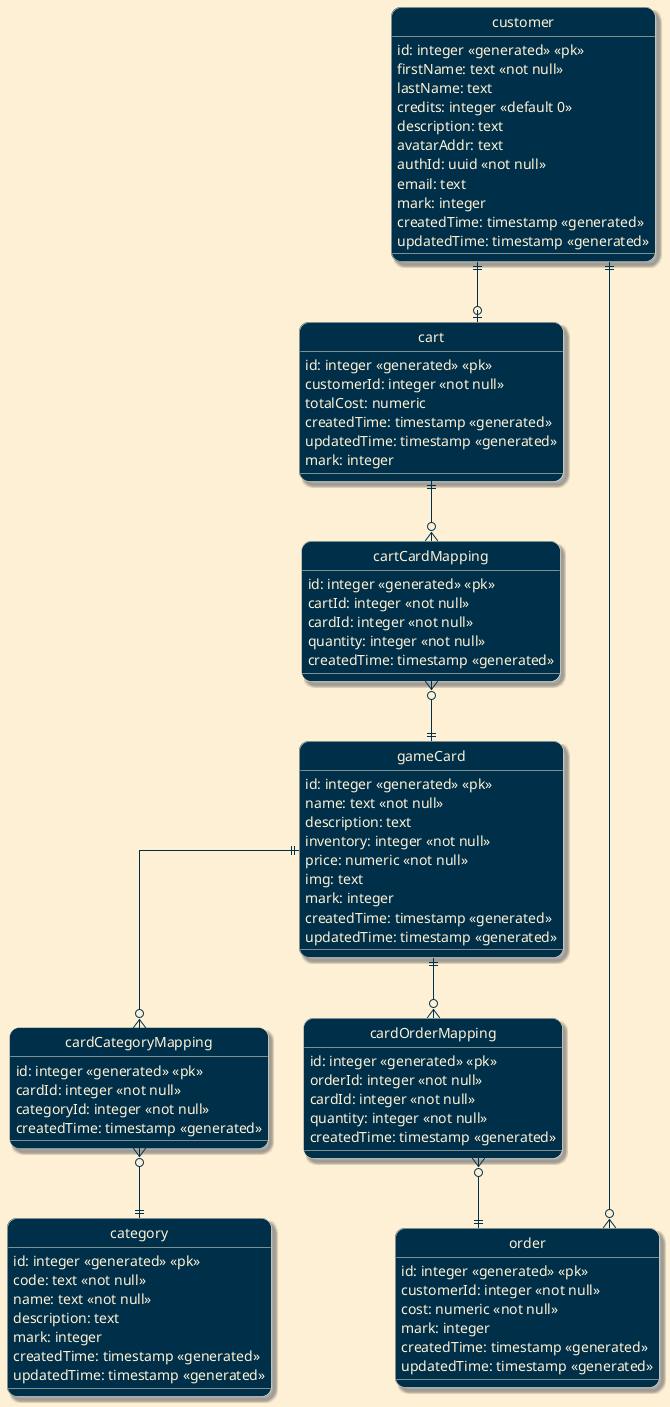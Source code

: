 @startuml game card rental entities
' left to right direction
hide circle
skinparam linetype ortho
skinparam backgroundColor #fdf0d5
skinparam roundcorner 20
skinparam shadowing true
skinparam class {
    backgroundColor #003049
    arrowColor #003049
    borderColor #fdf0d5
    fontColor #fdf0d5
    attributeFontColor #fdf0d5
}

entity customer {
    id: integer <<generated>> <<pk>>
    firstName: text <<not null>>
    lastName: text
    credits: integer <<default 0>>
    description: text
    avatarAddr: text
    authId: uuid <<not null>>
    email: text
    mark: integer
    createdTime: timestamp <<generated>>
    updatedTime: timestamp <<generated>>
}

entity gameCard {
    id: integer <<generated>> <<pk>>
    name: text <<not null>>
    description: text
    inventory: integer <<not null>>
    price: numeric <<not null>>
    img: text
    mark: integer
    createdTime: timestamp <<generated>>
    updatedTime: timestamp <<generated>>
}

entity order {
    id: integer <<generated>> <<pk>>
    customerId: integer <<not null>>
    cost: numeric <<not null>>
    mark: integer
    createdTime: timestamp <<generated>>
    updatedTime: timestamp <<generated>>
}

entity cardOrderMapping {
    id: integer <<generated>> <<pk>>
    orderId: integer <<not null>>
    cardId: integer <<not null>>
    quantity: integer <<not null>>
    createdTime: timestamp <<generated>>
}

entity cardCategoryMapping {
    id: integer <<generated>> <<pk>>
    cardId: integer <<not null>>
    categoryId: integer <<not null>>
    createdTime: timestamp <<generated>>
}

entity category {
    id: integer <<generated>> <<pk>>
    code: text <<not null>>
    name: text <<not null>>
    description: text
    mark: integer
    createdTime: timestamp <<generated>>
    updatedTime: timestamp <<generated>>
}

entity cart {
    id: integer <<generated>> <<pk>>
    customerId: integer <<not null>>
    totalCost: numeric
    createdTime: timestamp <<generated>>
    updatedTime: timestamp <<generated>>
    mark: integer
}

entity cartCardMapping {
    id: integer <<generated>> <<pk>>
    cartId: integer <<not null>>
    cardId: integer <<not null>>
    quantity: integer <<not null>>
    createdTime: timestamp <<generated>>
}

order }o--|| customer
gameCard ||--o{ cardOrderMapping
cardOrderMapping }o--|| order
gameCard ||--o{ cardCategoryMapping
cardCategoryMapping }o--|| category
cart ||--o{ cartCardMapping
cartCardMapping }o--|| gameCard
customer ||--o| cart


@enduml